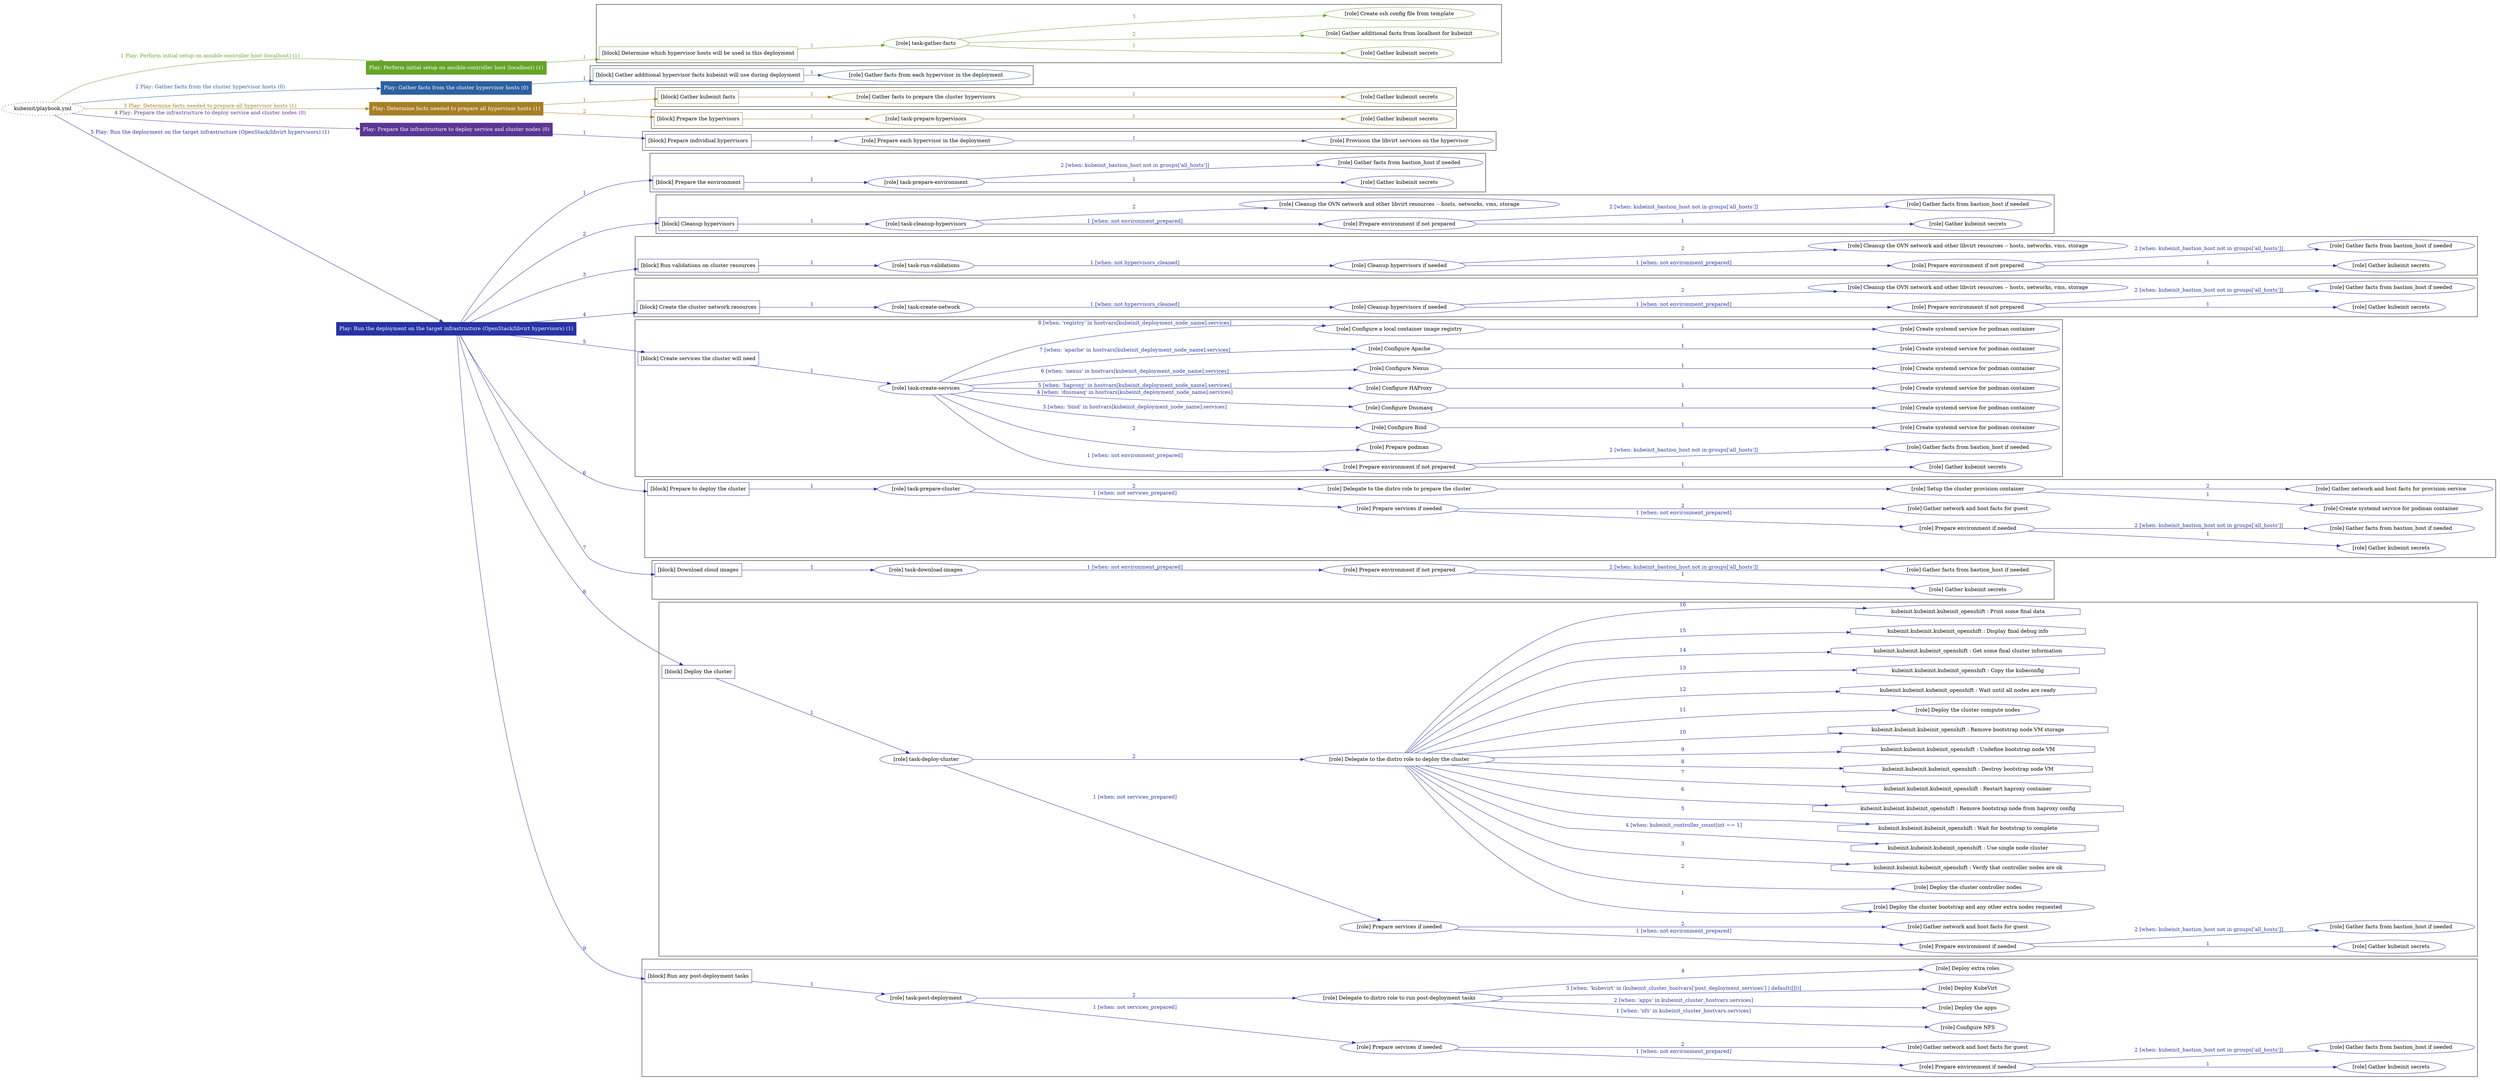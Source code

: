 digraph {
	graph [concentrate=true ordering=in rankdir=LR ratio=fill]
	edge [esep=5 sep=10]
	"kubeinit/playbook.yml" [URL="/home/runner/work/kubeinit/kubeinit/kubeinit/playbook.yml" id=playbook_00f19e86 style=dotted]
	"kubeinit/playbook.yml" -> play_a1f06592 [label="1 Play: Perform initial setup on ansible-controller host (localhost) (1)" color="#65a428" fontcolor="#65a428" id=edge_play_a1f06592 labeltooltip="1 Play: Perform initial setup on ansible-controller host (localhost) (1)" tooltip="1 Play: Perform initial setup on ansible-controller host (localhost) (1)"]
	subgraph "Play: Perform initial setup on ansible-controller host (localhost) (1)" {
		play_a1f06592 [label="Play: Perform initial setup on ansible-controller host (localhost) (1)" URL="/home/runner/work/kubeinit/kubeinit/kubeinit/playbook.yml" color="#65a428" fontcolor="#ffffff" id=play_a1f06592 shape=box style=filled tooltip=localhost]
		play_a1f06592 -> block_81e70db0 [label=1 color="#65a428" fontcolor="#65a428" id=edge_block_81e70db0 labeltooltip=1 tooltip=1]
		subgraph cluster_block_81e70db0 {
			block_81e70db0 [label="[block] Determine which hypervisor hosts will be used in this deployment" URL="/home/runner/work/kubeinit/kubeinit/kubeinit/playbook.yml" color="#65a428" id=block_81e70db0 labeltooltip="Determine which hypervisor hosts will be used in this deployment" shape=box tooltip="Determine which hypervisor hosts will be used in this deployment"]
			block_81e70db0 -> role_b767f521 [label="1 " color="#65a428" fontcolor="#65a428" id=edge_role_b767f521 labeltooltip="1 " tooltip="1 "]
			subgraph "task-gather-facts" {
				role_b767f521 [label="[role] task-gather-facts" URL="/home/runner/work/kubeinit/kubeinit/kubeinit/playbook.yml" color="#65a428" id=role_b767f521 tooltip="task-gather-facts"]
				role_b767f521 -> role_35026e44 [label="1 " color="#65a428" fontcolor="#65a428" id=edge_role_35026e44 labeltooltip="1 " tooltip="1 "]
				subgraph "Gather kubeinit secrets" {
					role_35026e44 [label="[role] Gather kubeinit secrets" URL="/home/runner/.ansible/collections/ansible_collections/kubeinit/kubeinit/roles/kubeinit_prepare/tasks/build_hypervisors_group.yml" color="#65a428" id=role_35026e44 tooltip="Gather kubeinit secrets"]
				}
				role_b767f521 -> role_5a462b17 [label="2 " color="#65a428" fontcolor="#65a428" id=edge_role_5a462b17 labeltooltip="2 " tooltip="2 "]
				subgraph "Gather additional facts from localhost for kubeinit" {
					role_5a462b17 [label="[role] Gather additional facts from localhost for kubeinit" URL="/home/runner/.ansible/collections/ansible_collections/kubeinit/kubeinit/roles/kubeinit_prepare/tasks/build_hypervisors_group.yml" color="#65a428" id=role_5a462b17 tooltip="Gather additional facts from localhost for kubeinit"]
				}
				role_b767f521 -> role_cb3a0c17 [label="3 " color="#65a428" fontcolor="#65a428" id=edge_role_cb3a0c17 labeltooltip="3 " tooltip="3 "]
				subgraph "Create ssh config file from template" {
					role_cb3a0c17 [label="[role] Create ssh config file from template" URL="/home/runner/.ansible/collections/ansible_collections/kubeinit/kubeinit/roles/kubeinit_prepare/tasks/build_hypervisors_group.yml" color="#65a428" id=role_cb3a0c17 tooltip="Create ssh config file from template"]
				}
			}
		}
	}
	"kubeinit/playbook.yml" -> play_c2fc2eb7 [label="2 Play: Gather facts from the cluster hypervisor hosts (0)" color="#2b60a1" fontcolor="#2b60a1" id=edge_play_c2fc2eb7 labeltooltip="2 Play: Gather facts from the cluster hypervisor hosts (0)" tooltip="2 Play: Gather facts from the cluster hypervisor hosts (0)"]
	subgraph "Play: Gather facts from the cluster hypervisor hosts (0)" {
		play_c2fc2eb7 [label="Play: Gather facts from the cluster hypervisor hosts (0)" URL="/home/runner/work/kubeinit/kubeinit/kubeinit/playbook.yml" color="#2b60a1" fontcolor="#ffffff" id=play_c2fc2eb7 shape=box style=filled tooltip="Play: Gather facts from the cluster hypervisor hosts (0)"]
		play_c2fc2eb7 -> block_1579b46d [label=1 color="#2b60a1" fontcolor="#2b60a1" id=edge_block_1579b46d labeltooltip=1 tooltip=1]
		subgraph cluster_block_1579b46d {
			block_1579b46d [label="[block] Gather additional hypervisor facts kubeinit will use during deployment" URL="/home/runner/work/kubeinit/kubeinit/kubeinit/playbook.yml" color="#2b60a1" id=block_1579b46d labeltooltip="Gather additional hypervisor facts kubeinit will use during deployment" shape=box tooltip="Gather additional hypervisor facts kubeinit will use during deployment"]
			block_1579b46d -> role_5b36e367 [label="1 " color="#2b60a1" fontcolor="#2b60a1" id=edge_role_5b36e367 labeltooltip="1 " tooltip="1 "]
			subgraph "Gather facts from each hypervisor in the deployment" {
				role_5b36e367 [label="[role] Gather facts from each hypervisor in the deployment" URL="/home/runner/work/kubeinit/kubeinit/kubeinit/playbook.yml" color="#2b60a1" id=role_5b36e367 tooltip="Gather facts from each hypervisor in the deployment"]
			}
		}
	}
	"kubeinit/playbook.yml" -> play_e321f116 [label="3 Play: Determine facts needed to prepare all hypervisor hosts (1)" color="#a77f25" fontcolor="#a77f25" id=edge_play_e321f116 labeltooltip="3 Play: Determine facts needed to prepare all hypervisor hosts (1)" tooltip="3 Play: Determine facts needed to prepare all hypervisor hosts (1)"]
	subgraph "Play: Determine facts needed to prepare all hypervisor hosts (1)" {
		play_e321f116 [label="Play: Determine facts needed to prepare all hypervisor hosts (1)" URL="/home/runner/work/kubeinit/kubeinit/kubeinit/playbook.yml" color="#a77f25" fontcolor="#ffffff" id=play_e321f116 shape=box style=filled tooltip=localhost]
		play_e321f116 -> block_fdba7a48 [label=1 color="#a77f25" fontcolor="#a77f25" id=edge_block_fdba7a48 labeltooltip=1 tooltip=1]
		subgraph cluster_block_fdba7a48 {
			block_fdba7a48 [label="[block] Gather kubeinit facts" URL="/home/runner/work/kubeinit/kubeinit/kubeinit/playbook.yml" color="#a77f25" id=block_fdba7a48 labeltooltip="Gather kubeinit facts" shape=box tooltip="Gather kubeinit facts"]
			block_fdba7a48 -> role_938a3e35 [label="1 " color="#a77f25" fontcolor="#a77f25" id=edge_role_938a3e35 labeltooltip="1 " tooltip="1 "]
			subgraph "Gather facts to prepare the cluster hypervisors" {
				role_938a3e35 [label="[role] Gather facts to prepare the cluster hypervisors" URL="/home/runner/work/kubeinit/kubeinit/kubeinit/playbook.yml" color="#a77f25" id=role_938a3e35 tooltip="Gather facts to prepare the cluster hypervisors"]
				role_938a3e35 -> role_28bdd188 [label="1 " color="#a77f25" fontcolor="#a77f25" id=edge_role_28bdd188 labeltooltip="1 " tooltip="1 "]
				subgraph "Gather kubeinit secrets" {
					role_28bdd188 [label="[role] Gather kubeinit secrets" URL="/home/runner/.ansible/collections/ansible_collections/kubeinit/kubeinit/roles/kubeinit_prepare/tasks/gather_kubeinit_facts.yml" color="#a77f25" id=role_28bdd188 tooltip="Gather kubeinit secrets"]
				}
			}
		}
		play_e321f116 -> block_cd8840d5 [label=2 color="#a77f25" fontcolor="#a77f25" id=edge_block_cd8840d5 labeltooltip=2 tooltip=2]
		subgraph cluster_block_cd8840d5 {
			block_cd8840d5 [label="[block] Prepare the hypervisors" URL="/home/runner/work/kubeinit/kubeinit/kubeinit/playbook.yml" color="#a77f25" id=block_cd8840d5 labeltooltip="Prepare the hypervisors" shape=box tooltip="Prepare the hypervisors"]
			block_cd8840d5 -> role_e006ca5b [label="1 " color="#a77f25" fontcolor="#a77f25" id=edge_role_e006ca5b labeltooltip="1 " tooltip="1 "]
			subgraph "task-prepare-hypervisors" {
				role_e006ca5b [label="[role] task-prepare-hypervisors" URL="/home/runner/work/kubeinit/kubeinit/kubeinit/playbook.yml" color="#a77f25" id=role_e006ca5b tooltip="task-prepare-hypervisors"]
				role_e006ca5b -> role_f35103bb [label="1 " color="#a77f25" fontcolor="#a77f25" id=edge_role_f35103bb labeltooltip="1 " tooltip="1 "]
				subgraph "Gather kubeinit secrets" {
					role_f35103bb [label="[role] Gather kubeinit secrets" URL="/home/runner/.ansible/collections/ansible_collections/kubeinit/kubeinit/roles/kubeinit_prepare/tasks/gather_kubeinit_facts.yml" color="#a77f25" id=role_f35103bb tooltip="Gather kubeinit secrets"]
				}
			}
		}
	}
	"kubeinit/playbook.yml" -> play_c2ef0ece [label="4 Play: Prepare the infrastructure to deploy service and cluster nodes (0)" color="#5b3795" fontcolor="#5b3795" id=edge_play_c2ef0ece labeltooltip="4 Play: Prepare the infrastructure to deploy service and cluster nodes (0)" tooltip="4 Play: Prepare the infrastructure to deploy service and cluster nodes (0)"]
	subgraph "Play: Prepare the infrastructure to deploy service and cluster nodes (0)" {
		play_c2ef0ece [label="Play: Prepare the infrastructure to deploy service and cluster nodes (0)" URL="/home/runner/work/kubeinit/kubeinit/kubeinit/playbook.yml" color="#5b3795" fontcolor="#ffffff" id=play_c2ef0ece shape=box style=filled tooltip="Play: Prepare the infrastructure to deploy service and cluster nodes (0)"]
		play_c2ef0ece -> block_abce87d4 [label=1 color="#5b3795" fontcolor="#5b3795" id=edge_block_abce87d4 labeltooltip=1 tooltip=1]
		subgraph cluster_block_abce87d4 {
			block_abce87d4 [label="[block] Prepare individual hypervisors" URL="/home/runner/work/kubeinit/kubeinit/kubeinit/playbook.yml" color="#5b3795" id=block_abce87d4 labeltooltip="Prepare individual hypervisors" shape=box tooltip="Prepare individual hypervisors"]
			block_abce87d4 -> role_7a7b6664 [label="1 " color="#5b3795" fontcolor="#5b3795" id=edge_role_7a7b6664 labeltooltip="1 " tooltip="1 "]
			subgraph "Prepare each hypervisor in the deployment" {
				role_7a7b6664 [label="[role] Prepare each hypervisor in the deployment" URL="/home/runner/work/kubeinit/kubeinit/kubeinit/playbook.yml" color="#5b3795" id=role_7a7b6664 tooltip="Prepare each hypervisor in the deployment"]
				role_7a7b6664 -> role_817203c7 [label="1 " color="#5b3795" fontcolor="#5b3795" id=edge_role_817203c7 labeltooltip="1 " tooltip="1 "]
				subgraph "Provision the libvirt services on the hypervisor" {
					role_817203c7 [label="[role] Provision the libvirt services on the hypervisor" URL="/home/runner/.ansible/collections/ansible_collections/kubeinit/kubeinit/roles/kubeinit_prepare/tasks/prepare_hypervisor.yml" color="#5b3795" id=role_817203c7 tooltip="Provision the libvirt services on the hypervisor"]
				}
			}
		}
	}
	"kubeinit/playbook.yml" -> play_b8b185c3 [label="5 Play: Run the deployment on the target infrastructure (OpenStack/libvirt hypervisors) (1)" color="#2733a5" fontcolor="#2733a5" id=edge_play_b8b185c3 labeltooltip="5 Play: Run the deployment on the target infrastructure (OpenStack/libvirt hypervisors) (1)" tooltip="5 Play: Run the deployment on the target infrastructure (OpenStack/libvirt hypervisors) (1)"]
	subgraph "Play: Run the deployment on the target infrastructure (OpenStack/libvirt hypervisors) (1)" {
		play_b8b185c3 [label="Play: Run the deployment on the target infrastructure (OpenStack/libvirt hypervisors) (1)" URL="/home/runner/work/kubeinit/kubeinit/kubeinit/playbook.yml" color="#2733a5" fontcolor="#ffffff" id=play_b8b185c3 shape=box style=filled tooltip=localhost]
		play_b8b185c3 -> block_ba69443c [label=1 color="#2733a5" fontcolor="#2733a5" id=edge_block_ba69443c labeltooltip=1 tooltip=1]
		subgraph cluster_block_ba69443c {
			block_ba69443c [label="[block] Prepare the environment" URL="/home/runner/work/kubeinit/kubeinit/kubeinit/playbook.yml" color="#2733a5" id=block_ba69443c labeltooltip="Prepare the environment" shape=box tooltip="Prepare the environment"]
			block_ba69443c -> role_65570061 [label="1 " color="#2733a5" fontcolor="#2733a5" id=edge_role_65570061 labeltooltip="1 " tooltip="1 "]
			subgraph "task-prepare-environment" {
				role_65570061 [label="[role] task-prepare-environment" URL="/home/runner/work/kubeinit/kubeinit/kubeinit/playbook.yml" color="#2733a5" id=role_65570061 tooltip="task-prepare-environment"]
				role_65570061 -> role_0b588c22 [label="1 " color="#2733a5" fontcolor="#2733a5" id=edge_role_0b588c22 labeltooltip="1 " tooltip="1 "]
				subgraph "Gather kubeinit secrets" {
					role_0b588c22 [label="[role] Gather kubeinit secrets" URL="/home/runner/.ansible/collections/ansible_collections/kubeinit/kubeinit/roles/kubeinit_prepare/tasks/gather_kubeinit_facts.yml" color="#2733a5" id=role_0b588c22 tooltip="Gather kubeinit secrets"]
				}
				role_65570061 -> role_eaf9890a [label="2 [when: kubeinit_bastion_host not in groups['all_hosts']]" color="#2733a5" fontcolor="#2733a5" id=edge_role_eaf9890a labeltooltip="2 [when: kubeinit_bastion_host not in groups['all_hosts']]" tooltip="2 [when: kubeinit_bastion_host not in groups['all_hosts']]"]
				subgraph "Gather facts from bastion_host if needed" {
					role_eaf9890a [label="[role] Gather facts from bastion_host if needed" URL="/home/runner/.ansible/collections/ansible_collections/kubeinit/kubeinit/roles/kubeinit_prepare/tasks/main.yml" color="#2733a5" id=role_eaf9890a tooltip="Gather facts from bastion_host if needed"]
				}
			}
		}
		play_b8b185c3 -> block_3b0d42a4 [label=2 color="#2733a5" fontcolor="#2733a5" id=edge_block_3b0d42a4 labeltooltip=2 tooltip=2]
		subgraph cluster_block_3b0d42a4 {
			block_3b0d42a4 [label="[block] Cleanup hypervisors" URL="/home/runner/work/kubeinit/kubeinit/kubeinit/playbook.yml" color="#2733a5" id=block_3b0d42a4 labeltooltip="Cleanup hypervisors" shape=box tooltip="Cleanup hypervisors"]
			block_3b0d42a4 -> role_0397a15e [label="1 " color="#2733a5" fontcolor="#2733a5" id=edge_role_0397a15e labeltooltip="1 " tooltip="1 "]
			subgraph "task-cleanup-hypervisors" {
				role_0397a15e [label="[role] task-cleanup-hypervisors" URL="/home/runner/work/kubeinit/kubeinit/kubeinit/playbook.yml" color="#2733a5" id=role_0397a15e tooltip="task-cleanup-hypervisors"]
				role_0397a15e -> role_8a8daa52 [label="1 [when: not environment_prepared]" color="#2733a5" fontcolor="#2733a5" id=edge_role_8a8daa52 labeltooltip="1 [when: not environment_prepared]" tooltip="1 [when: not environment_prepared]"]
				subgraph "Prepare environment if not prepared" {
					role_8a8daa52 [label="[role] Prepare environment if not prepared" URL="/home/runner/.ansible/collections/ansible_collections/kubeinit/kubeinit/roles/kubeinit_libvirt/tasks/cleanup_hypervisors.yml" color="#2733a5" id=role_8a8daa52 tooltip="Prepare environment if not prepared"]
					role_8a8daa52 -> role_c772b892 [label="1 " color="#2733a5" fontcolor="#2733a5" id=edge_role_c772b892 labeltooltip="1 " tooltip="1 "]
					subgraph "Gather kubeinit secrets" {
						role_c772b892 [label="[role] Gather kubeinit secrets" URL="/home/runner/.ansible/collections/ansible_collections/kubeinit/kubeinit/roles/kubeinit_prepare/tasks/gather_kubeinit_facts.yml" color="#2733a5" id=role_c772b892 tooltip="Gather kubeinit secrets"]
					}
					role_8a8daa52 -> role_df1ffcb9 [label="2 [when: kubeinit_bastion_host not in groups['all_hosts']]" color="#2733a5" fontcolor="#2733a5" id=edge_role_df1ffcb9 labeltooltip="2 [when: kubeinit_bastion_host not in groups['all_hosts']]" tooltip="2 [when: kubeinit_bastion_host not in groups['all_hosts']]"]
					subgraph "Gather facts from bastion_host if needed" {
						role_df1ffcb9 [label="[role] Gather facts from bastion_host if needed" URL="/home/runner/.ansible/collections/ansible_collections/kubeinit/kubeinit/roles/kubeinit_prepare/tasks/main.yml" color="#2733a5" id=role_df1ffcb9 tooltip="Gather facts from bastion_host if needed"]
					}
				}
				role_0397a15e -> role_87dd0a33 [label="2 " color="#2733a5" fontcolor="#2733a5" id=edge_role_87dd0a33 labeltooltip="2 " tooltip="2 "]
				subgraph "Cleanup the OVN network and other libvirt resources -- hosts, networks, vms, storage" {
					role_87dd0a33 [label="[role] Cleanup the OVN network and other libvirt resources -- hosts, networks, vms, storage" URL="/home/runner/.ansible/collections/ansible_collections/kubeinit/kubeinit/roles/kubeinit_libvirt/tasks/cleanup_hypervisors.yml" color="#2733a5" id=role_87dd0a33 tooltip="Cleanup the OVN network and other libvirt resources -- hosts, networks, vms, storage"]
				}
			}
		}
		play_b8b185c3 -> block_f290d789 [label=3 color="#2733a5" fontcolor="#2733a5" id=edge_block_f290d789 labeltooltip=3 tooltip=3]
		subgraph cluster_block_f290d789 {
			block_f290d789 [label="[block] Run validations on cluster resources" URL="/home/runner/work/kubeinit/kubeinit/kubeinit/playbook.yml" color="#2733a5" id=block_f290d789 labeltooltip="Run validations on cluster resources" shape=box tooltip="Run validations on cluster resources"]
			block_f290d789 -> role_45ceeef0 [label="1 " color="#2733a5" fontcolor="#2733a5" id=edge_role_45ceeef0 labeltooltip="1 " tooltip="1 "]
			subgraph "task-run-validations" {
				role_45ceeef0 [label="[role] task-run-validations" URL="/home/runner/work/kubeinit/kubeinit/kubeinit/playbook.yml" color="#2733a5" id=role_45ceeef0 tooltip="task-run-validations"]
				role_45ceeef0 -> role_e61b1351 [label="1 [when: not hypervisors_cleaned]" color="#2733a5" fontcolor="#2733a5" id=edge_role_e61b1351 labeltooltip="1 [when: not hypervisors_cleaned]" tooltip="1 [when: not hypervisors_cleaned]"]
				subgraph "Cleanup hypervisors if needed" {
					role_e61b1351 [label="[role] Cleanup hypervisors if needed" URL="/home/runner/.ansible/collections/ansible_collections/kubeinit/kubeinit/roles/kubeinit_validations/tasks/main.yml" color="#2733a5" id=role_e61b1351 tooltip="Cleanup hypervisors if needed"]
					role_e61b1351 -> role_d3e53ecc [label="1 [when: not environment_prepared]" color="#2733a5" fontcolor="#2733a5" id=edge_role_d3e53ecc labeltooltip="1 [when: not environment_prepared]" tooltip="1 [when: not environment_prepared]"]
					subgraph "Prepare environment if not prepared" {
						role_d3e53ecc [label="[role] Prepare environment if not prepared" URL="/home/runner/.ansible/collections/ansible_collections/kubeinit/kubeinit/roles/kubeinit_libvirt/tasks/cleanup_hypervisors.yml" color="#2733a5" id=role_d3e53ecc tooltip="Prepare environment if not prepared"]
						role_d3e53ecc -> role_2c7e2d1f [label="1 " color="#2733a5" fontcolor="#2733a5" id=edge_role_2c7e2d1f labeltooltip="1 " tooltip="1 "]
						subgraph "Gather kubeinit secrets" {
							role_2c7e2d1f [label="[role] Gather kubeinit secrets" URL="/home/runner/.ansible/collections/ansible_collections/kubeinit/kubeinit/roles/kubeinit_prepare/tasks/gather_kubeinit_facts.yml" color="#2733a5" id=role_2c7e2d1f tooltip="Gather kubeinit secrets"]
						}
						role_d3e53ecc -> role_9ba804a2 [label="2 [when: kubeinit_bastion_host not in groups['all_hosts']]" color="#2733a5" fontcolor="#2733a5" id=edge_role_9ba804a2 labeltooltip="2 [when: kubeinit_bastion_host not in groups['all_hosts']]" tooltip="2 [when: kubeinit_bastion_host not in groups['all_hosts']]"]
						subgraph "Gather facts from bastion_host if needed" {
							role_9ba804a2 [label="[role] Gather facts from bastion_host if needed" URL="/home/runner/.ansible/collections/ansible_collections/kubeinit/kubeinit/roles/kubeinit_prepare/tasks/main.yml" color="#2733a5" id=role_9ba804a2 tooltip="Gather facts from bastion_host if needed"]
						}
					}
					role_e61b1351 -> role_9745a008 [label="2 " color="#2733a5" fontcolor="#2733a5" id=edge_role_9745a008 labeltooltip="2 " tooltip="2 "]
					subgraph "Cleanup the OVN network and other libvirt resources -- hosts, networks, vms, storage" {
						role_9745a008 [label="[role] Cleanup the OVN network and other libvirt resources -- hosts, networks, vms, storage" URL="/home/runner/.ansible/collections/ansible_collections/kubeinit/kubeinit/roles/kubeinit_libvirt/tasks/cleanup_hypervisors.yml" color="#2733a5" id=role_9745a008 tooltip="Cleanup the OVN network and other libvirt resources -- hosts, networks, vms, storage"]
					}
				}
			}
		}
		play_b8b185c3 -> block_918a20f4 [label=4 color="#2733a5" fontcolor="#2733a5" id=edge_block_918a20f4 labeltooltip=4 tooltip=4]
		subgraph cluster_block_918a20f4 {
			block_918a20f4 [label="[block] Create the cluster network resources" URL="/home/runner/work/kubeinit/kubeinit/kubeinit/playbook.yml" color="#2733a5" id=block_918a20f4 labeltooltip="Create the cluster network resources" shape=box tooltip="Create the cluster network resources"]
			block_918a20f4 -> role_44a6fd53 [label="1 " color="#2733a5" fontcolor="#2733a5" id=edge_role_44a6fd53 labeltooltip="1 " tooltip="1 "]
			subgraph "task-create-network" {
				role_44a6fd53 [label="[role] task-create-network" URL="/home/runner/work/kubeinit/kubeinit/kubeinit/playbook.yml" color="#2733a5" id=role_44a6fd53 tooltip="task-create-network"]
				role_44a6fd53 -> role_2dd0aaab [label="1 [when: not hypervisors_cleaned]" color="#2733a5" fontcolor="#2733a5" id=edge_role_2dd0aaab labeltooltip="1 [when: not hypervisors_cleaned]" tooltip="1 [when: not hypervisors_cleaned]"]
				subgraph "Cleanup hypervisors if needed" {
					role_2dd0aaab [label="[role] Cleanup hypervisors if needed" URL="/home/runner/.ansible/collections/ansible_collections/kubeinit/kubeinit/roles/kubeinit_libvirt/tasks/create_network.yml" color="#2733a5" id=role_2dd0aaab tooltip="Cleanup hypervisors if needed"]
					role_2dd0aaab -> role_ed5f6b85 [label="1 [when: not environment_prepared]" color="#2733a5" fontcolor="#2733a5" id=edge_role_ed5f6b85 labeltooltip="1 [when: not environment_prepared]" tooltip="1 [when: not environment_prepared]"]
					subgraph "Prepare environment if not prepared" {
						role_ed5f6b85 [label="[role] Prepare environment if not prepared" URL="/home/runner/.ansible/collections/ansible_collections/kubeinit/kubeinit/roles/kubeinit_libvirt/tasks/cleanup_hypervisors.yml" color="#2733a5" id=role_ed5f6b85 tooltip="Prepare environment if not prepared"]
						role_ed5f6b85 -> role_6e9d730b [label="1 " color="#2733a5" fontcolor="#2733a5" id=edge_role_6e9d730b labeltooltip="1 " tooltip="1 "]
						subgraph "Gather kubeinit secrets" {
							role_6e9d730b [label="[role] Gather kubeinit secrets" URL="/home/runner/.ansible/collections/ansible_collections/kubeinit/kubeinit/roles/kubeinit_prepare/tasks/gather_kubeinit_facts.yml" color="#2733a5" id=role_6e9d730b tooltip="Gather kubeinit secrets"]
						}
						role_ed5f6b85 -> role_6a0ab03a [label="2 [when: kubeinit_bastion_host not in groups['all_hosts']]" color="#2733a5" fontcolor="#2733a5" id=edge_role_6a0ab03a labeltooltip="2 [when: kubeinit_bastion_host not in groups['all_hosts']]" tooltip="2 [when: kubeinit_bastion_host not in groups['all_hosts']]"]
						subgraph "Gather facts from bastion_host if needed" {
							role_6a0ab03a [label="[role] Gather facts from bastion_host if needed" URL="/home/runner/.ansible/collections/ansible_collections/kubeinit/kubeinit/roles/kubeinit_prepare/tasks/main.yml" color="#2733a5" id=role_6a0ab03a tooltip="Gather facts from bastion_host if needed"]
						}
					}
					role_2dd0aaab -> role_5ed281c2 [label="2 " color="#2733a5" fontcolor="#2733a5" id=edge_role_5ed281c2 labeltooltip="2 " tooltip="2 "]
					subgraph "Cleanup the OVN network and other libvirt resources -- hosts, networks, vms, storage" {
						role_5ed281c2 [label="[role] Cleanup the OVN network and other libvirt resources -- hosts, networks, vms, storage" URL="/home/runner/.ansible/collections/ansible_collections/kubeinit/kubeinit/roles/kubeinit_libvirt/tasks/cleanup_hypervisors.yml" color="#2733a5" id=role_5ed281c2 tooltip="Cleanup the OVN network and other libvirt resources -- hosts, networks, vms, storage"]
					}
				}
			}
		}
		play_b8b185c3 -> block_c38d75dd [label=5 color="#2733a5" fontcolor="#2733a5" id=edge_block_c38d75dd labeltooltip=5 tooltip=5]
		subgraph cluster_block_c38d75dd {
			block_c38d75dd [label="[block] Create services the cluster will need" URL="/home/runner/work/kubeinit/kubeinit/kubeinit/playbook.yml" color="#2733a5" id=block_c38d75dd labeltooltip="Create services the cluster will need" shape=box tooltip="Create services the cluster will need"]
			block_c38d75dd -> role_ae312de3 [label="1 " color="#2733a5" fontcolor="#2733a5" id=edge_role_ae312de3 labeltooltip="1 " tooltip="1 "]
			subgraph "task-create-services" {
				role_ae312de3 [label="[role] task-create-services" URL="/home/runner/work/kubeinit/kubeinit/kubeinit/playbook.yml" color="#2733a5" id=role_ae312de3 tooltip="task-create-services"]
				role_ae312de3 -> role_87c2bcfe [label="1 [when: not environment_prepared]" color="#2733a5" fontcolor="#2733a5" id=edge_role_87c2bcfe labeltooltip="1 [when: not environment_prepared]" tooltip="1 [when: not environment_prepared]"]
				subgraph "Prepare environment if not prepared" {
					role_87c2bcfe [label="[role] Prepare environment if not prepared" URL="/home/runner/.ansible/collections/ansible_collections/kubeinit/kubeinit/roles/kubeinit_services/tasks/main.yml" color="#2733a5" id=role_87c2bcfe tooltip="Prepare environment if not prepared"]
					role_87c2bcfe -> role_99c24b76 [label="1 " color="#2733a5" fontcolor="#2733a5" id=edge_role_99c24b76 labeltooltip="1 " tooltip="1 "]
					subgraph "Gather kubeinit secrets" {
						role_99c24b76 [label="[role] Gather kubeinit secrets" URL="/home/runner/.ansible/collections/ansible_collections/kubeinit/kubeinit/roles/kubeinit_prepare/tasks/gather_kubeinit_facts.yml" color="#2733a5" id=role_99c24b76 tooltip="Gather kubeinit secrets"]
					}
					role_87c2bcfe -> role_294cdb4f [label="2 [when: kubeinit_bastion_host not in groups['all_hosts']]" color="#2733a5" fontcolor="#2733a5" id=edge_role_294cdb4f labeltooltip="2 [when: kubeinit_bastion_host not in groups['all_hosts']]" tooltip="2 [when: kubeinit_bastion_host not in groups['all_hosts']]"]
					subgraph "Gather facts from bastion_host if needed" {
						role_294cdb4f [label="[role] Gather facts from bastion_host if needed" URL="/home/runner/.ansible/collections/ansible_collections/kubeinit/kubeinit/roles/kubeinit_prepare/tasks/main.yml" color="#2733a5" id=role_294cdb4f tooltip="Gather facts from bastion_host if needed"]
					}
				}
				role_ae312de3 -> role_0f34a913 [label="2 " color="#2733a5" fontcolor="#2733a5" id=edge_role_0f34a913 labeltooltip="2 " tooltip="2 "]
				subgraph "Prepare podman" {
					role_0f34a913 [label="[role] Prepare podman" URL="/home/runner/.ansible/collections/ansible_collections/kubeinit/kubeinit/roles/kubeinit_services/tasks/00_create_service_pod.yml" color="#2733a5" id=role_0f34a913 tooltip="Prepare podman"]
				}
				role_ae312de3 -> role_7d84e2cb [label="3 [when: 'bind' in hostvars[kubeinit_deployment_node_name].services]" color="#2733a5" fontcolor="#2733a5" id=edge_role_7d84e2cb labeltooltip="3 [when: 'bind' in hostvars[kubeinit_deployment_node_name].services]" tooltip="3 [when: 'bind' in hostvars[kubeinit_deployment_node_name].services]"]
				subgraph "Configure Bind" {
					role_7d84e2cb [label="[role] Configure Bind" URL="/home/runner/.ansible/collections/ansible_collections/kubeinit/kubeinit/roles/kubeinit_services/tasks/start_services_containers.yml" color="#2733a5" id=role_7d84e2cb tooltip="Configure Bind"]
					role_7d84e2cb -> role_c964b7fa [label="1 " color="#2733a5" fontcolor="#2733a5" id=edge_role_c964b7fa labeltooltip="1 " tooltip="1 "]
					subgraph "Create systemd service for podman container" {
						role_c964b7fa [label="[role] Create systemd service for podman container" URL="/home/runner/.ansible/collections/ansible_collections/kubeinit/kubeinit/roles/kubeinit_bind/tasks/main.yml" color="#2733a5" id=role_c964b7fa tooltip="Create systemd service for podman container"]
					}
				}
				role_ae312de3 -> role_efe3687e [label="4 [when: 'dnsmasq' in hostvars[kubeinit_deployment_node_name].services]" color="#2733a5" fontcolor="#2733a5" id=edge_role_efe3687e labeltooltip="4 [when: 'dnsmasq' in hostvars[kubeinit_deployment_node_name].services]" tooltip="4 [when: 'dnsmasq' in hostvars[kubeinit_deployment_node_name].services]"]
				subgraph "Configure Dnsmasq" {
					role_efe3687e [label="[role] Configure Dnsmasq" URL="/home/runner/.ansible/collections/ansible_collections/kubeinit/kubeinit/roles/kubeinit_services/tasks/start_services_containers.yml" color="#2733a5" id=role_efe3687e tooltip="Configure Dnsmasq"]
					role_efe3687e -> role_a208866f [label="1 " color="#2733a5" fontcolor="#2733a5" id=edge_role_a208866f labeltooltip="1 " tooltip="1 "]
					subgraph "Create systemd service for podman container" {
						role_a208866f [label="[role] Create systemd service for podman container" URL="/home/runner/.ansible/collections/ansible_collections/kubeinit/kubeinit/roles/kubeinit_dnsmasq/tasks/main.yml" color="#2733a5" id=role_a208866f tooltip="Create systemd service for podman container"]
					}
				}
				role_ae312de3 -> role_5777afa0 [label="5 [when: 'haproxy' in hostvars[kubeinit_deployment_node_name].services]" color="#2733a5" fontcolor="#2733a5" id=edge_role_5777afa0 labeltooltip="5 [when: 'haproxy' in hostvars[kubeinit_deployment_node_name].services]" tooltip="5 [when: 'haproxy' in hostvars[kubeinit_deployment_node_name].services]"]
				subgraph "Configure HAProxy" {
					role_5777afa0 [label="[role] Configure HAProxy" URL="/home/runner/.ansible/collections/ansible_collections/kubeinit/kubeinit/roles/kubeinit_services/tasks/start_services_containers.yml" color="#2733a5" id=role_5777afa0 tooltip="Configure HAProxy"]
					role_5777afa0 -> role_8e72f2b3 [label="1 " color="#2733a5" fontcolor="#2733a5" id=edge_role_8e72f2b3 labeltooltip="1 " tooltip="1 "]
					subgraph "Create systemd service for podman container" {
						role_8e72f2b3 [label="[role] Create systemd service for podman container" URL="/home/runner/.ansible/collections/ansible_collections/kubeinit/kubeinit/roles/kubeinit_haproxy/tasks/main.yml" color="#2733a5" id=role_8e72f2b3 tooltip="Create systemd service for podman container"]
					}
				}
				role_ae312de3 -> role_80693ee1 [label="6 [when: 'nexus' in hostvars[kubeinit_deployment_node_name].services]" color="#2733a5" fontcolor="#2733a5" id=edge_role_80693ee1 labeltooltip="6 [when: 'nexus' in hostvars[kubeinit_deployment_node_name].services]" tooltip="6 [when: 'nexus' in hostvars[kubeinit_deployment_node_name].services]"]
				subgraph "Configure Nexus" {
					role_80693ee1 [label="[role] Configure Nexus" URL="/home/runner/.ansible/collections/ansible_collections/kubeinit/kubeinit/roles/kubeinit_services/tasks/start_services_containers.yml" color="#2733a5" id=role_80693ee1 tooltip="Configure Nexus"]
					role_80693ee1 -> role_3473e0ad [label="1 " color="#2733a5" fontcolor="#2733a5" id=edge_role_3473e0ad labeltooltip="1 " tooltip="1 "]
					subgraph "Create systemd service for podman container" {
						role_3473e0ad [label="[role] Create systemd service for podman container" URL="/home/runner/.ansible/collections/ansible_collections/kubeinit/kubeinit/roles/kubeinit_nexus/tasks/main.yml" color="#2733a5" id=role_3473e0ad tooltip="Create systemd service for podman container"]
					}
				}
				role_ae312de3 -> role_ca4fdf91 [label="7 [when: 'apache' in hostvars[kubeinit_deployment_node_name].services]" color="#2733a5" fontcolor="#2733a5" id=edge_role_ca4fdf91 labeltooltip="7 [when: 'apache' in hostvars[kubeinit_deployment_node_name].services]" tooltip="7 [when: 'apache' in hostvars[kubeinit_deployment_node_name].services]"]
				subgraph "Configure Apache" {
					role_ca4fdf91 [label="[role] Configure Apache" URL="/home/runner/.ansible/collections/ansible_collections/kubeinit/kubeinit/roles/kubeinit_services/tasks/start_services_containers.yml" color="#2733a5" id=role_ca4fdf91 tooltip="Configure Apache"]
					role_ca4fdf91 -> role_23bbeec1 [label="1 " color="#2733a5" fontcolor="#2733a5" id=edge_role_23bbeec1 labeltooltip="1 " tooltip="1 "]
					subgraph "Create systemd service for podman container" {
						role_23bbeec1 [label="[role] Create systemd service for podman container" URL="/home/runner/.ansible/collections/ansible_collections/kubeinit/kubeinit/roles/kubeinit_apache/tasks/main.yml" color="#2733a5" id=role_23bbeec1 tooltip="Create systemd service for podman container"]
					}
				}
				role_ae312de3 -> role_9f0b4ebd [label="8 [when: 'registry' in hostvars[kubeinit_deployment_node_name].services]" color="#2733a5" fontcolor="#2733a5" id=edge_role_9f0b4ebd labeltooltip="8 [when: 'registry' in hostvars[kubeinit_deployment_node_name].services]" tooltip="8 [when: 'registry' in hostvars[kubeinit_deployment_node_name].services]"]
				subgraph "Configure a local container image registry" {
					role_9f0b4ebd [label="[role] Configure a local container image registry" URL="/home/runner/.ansible/collections/ansible_collections/kubeinit/kubeinit/roles/kubeinit_services/tasks/start_services_containers.yml" color="#2733a5" id=role_9f0b4ebd tooltip="Configure a local container image registry"]
					role_9f0b4ebd -> role_6db62e6f [label="1 " color="#2733a5" fontcolor="#2733a5" id=edge_role_6db62e6f labeltooltip="1 " tooltip="1 "]
					subgraph "Create systemd service for podman container" {
						role_6db62e6f [label="[role] Create systemd service for podman container" URL="/home/runner/.ansible/collections/ansible_collections/kubeinit/kubeinit/roles/kubeinit_registry/tasks/main.yml" color="#2733a5" id=role_6db62e6f tooltip="Create systemd service for podman container"]
					}
				}
			}
		}
		play_b8b185c3 -> block_f40d840d [label=6 color="#2733a5" fontcolor="#2733a5" id=edge_block_f40d840d labeltooltip=6 tooltip=6]
		subgraph cluster_block_f40d840d {
			block_f40d840d [label="[block] Prepare to deploy the cluster" URL="/home/runner/work/kubeinit/kubeinit/kubeinit/playbook.yml" color="#2733a5" id=block_f40d840d labeltooltip="Prepare to deploy the cluster" shape=box tooltip="Prepare to deploy the cluster"]
			block_f40d840d -> role_629a65ea [label="1 " color="#2733a5" fontcolor="#2733a5" id=edge_role_629a65ea labeltooltip="1 " tooltip="1 "]
			subgraph "task-prepare-cluster" {
				role_629a65ea [label="[role] task-prepare-cluster" URL="/home/runner/work/kubeinit/kubeinit/kubeinit/playbook.yml" color="#2733a5" id=role_629a65ea tooltip="task-prepare-cluster"]
				role_629a65ea -> role_7b989e3a [label="1 [when: not services_prepared]" color="#2733a5" fontcolor="#2733a5" id=edge_role_7b989e3a labeltooltip="1 [when: not services_prepared]" tooltip="1 [when: not services_prepared]"]
				subgraph "Prepare services if needed" {
					role_7b989e3a [label="[role] Prepare services if needed" URL="/home/runner/.ansible/collections/ansible_collections/kubeinit/kubeinit/roles/kubeinit_prepare/tasks/prepare_cluster.yml" color="#2733a5" id=role_7b989e3a tooltip="Prepare services if needed"]
					role_7b989e3a -> role_ea21aca2 [label="1 [when: not environment_prepared]" color="#2733a5" fontcolor="#2733a5" id=edge_role_ea21aca2 labeltooltip="1 [when: not environment_prepared]" tooltip="1 [when: not environment_prepared]"]
					subgraph "Prepare environment if needed" {
						role_ea21aca2 [label="[role] Prepare environment if needed" URL="/home/runner/.ansible/collections/ansible_collections/kubeinit/kubeinit/roles/kubeinit_services/tasks/prepare_services.yml" color="#2733a5" id=role_ea21aca2 tooltip="Prepare environment if needed"]
						role_ea21aca2 -> role_6fe7164a [label="1 " color="#2733a5" fontcolor="#2733a5" id=edge_role_6fe7164a labeltooltip="1 " tooltip="1 "]
						subgraph "Gather kubeinit secrets" {
							role_6fe7164a [label="[role] Gather kubeinit secrets" URL="/home/runner/.ansible/collections/ansible_collections/kubeinit/kubeinit/roles/kubeinit_prepare/tasks/gather_kubeinit_facts.yml" color="#2733a5" id=role_6fe7164a tooltip="Gather kubeinit secrets"]
						}
						role_ea21aca2 -> role_db8f0987 [label="2 [when: kubeinit_bastion_host not in groups['all_hosts']]" color="#2733a5" fontcolor="#2733a5" id=edge_role_db8f0987 labeltooltip="2 [when: kubeinit_bastion_host not in groups['all_hosts']]" tooltip="2 [when: kubeinit_bastion_host not in groups['all_hosts']]"]
						subgraph "Gather facts from bastion_host if needed" {
							role_db8f0987 [label="[role] Gather facts from bastion_host if needed" URL="/home/runner/.ansible/collections/ansible_collections/kubeinit/kubeinit/roles/kubeinit_prepare/tasks/main.yml" color="#2733a5" id=role_db8f0987 tooltip="Gather facts from bastion_host if needed"]
						}
					}
					role_7b989e3a -> role_9e272ef7 [label="2 " color="#2733a5" fontcolor="#2733a5" id=edge_role_9e272ef7 labeltooltip="2 " tooltip="2 "]
					subgraph "Gather network and host facts for guest" {
						role_9e272ef7 [label="[role] Gather network and host facts for guest" URL="/home/runner/.ansible/collections/ansible_collections/kubeinit/kubeinit/roles/kubeinit_services/tasks/prepare_services.yml" color="#2733a5" id=role_9e272ef7 tooltip="Gather network and host facts for guest"]
					}
				}
				role_629a65ea -> role_8e25ab38 [label="2 " color="#2733a5" fontcolor="#2733a5" id=edge_role_8e25ab38 labeltooltip="2 " tooltip="2 "]
				subgraph "Delegate to the distro role to prepare the cluster" {
					role_8e25ab38 [label="[role] Delegate to the distro role to prepare the cluster" URL="/home/runner/.ansible/collections/ansible_collections/kubeinit/kubeinit/roles/kubeinit_prepare/tasks/prepare_cluster.yml" color="#2733a5" id=role_8e25ab38 tooltip="Delegate to the distro role to prepare the cluster"]
					role_8e25ab38 -> role_905b774b [label="1 " color="#2733a5" fontcolor="#2733a5" id=edge_role_905b774b labeltooltip="1 " tooltip="1 "]
					subgraph "Setup the cluster provision container" {
						role_905b774b [label="[role] Setup the cluster provision container" URL="/home/runner/.ansible/collections/ansible_collections/kubeinit/kubeinit/roles/kubeinit_openshift/tasks/prepare_cluster.yml" color="#2733a5" id=role_905b774b tooltip="Setup the cluster provision container"]
						role_905b774b -> role_fbd0a0c3 [label="1 " color="#2733a5" fontcolor="#2733a5" id=edge_role_fbd0a0c3 labeltooltip="1 " tooltip="1 "]
						subgraph "Create systemd service for podman container" {
							role_fbd0a0c3 [label="[role] Create systemd service for podman container" URL="/home/runner/.ansible/collections/ansible_collections/kubeinit/kubeinit/roles/kubeinit_services/tasks/create_provision_container.yml" color="#2733a5" id=role_fbd0a0c3 tooltip="Create systemd service for podman container"]
						}
						role_905b774b -> role_abb19cc2 [label="2 " color="#2733a5" fontcolor="#2733a5" id=edge_role_abb19cc2 labeltooltip="2 " tooltip="2 "]
						subgraph "Gather network and host facts for provision service" {
							role_abb19cc2 [label="[role] Gather network and host facts for provision service" URL="/home/runner/.ansible/collections/ansible_collections/kubeinit/kubeinit/roles/kubeinit_services/tasks/create_provision_container.yml" color="#2733a5" id=role_abb19cc2 tooltip="Gather network and host facts for provision service"]
						}
					}
				}
			}
		}
		play_b8b185c3 -> block_8860dbe2 [label=7 color="#2733a5" fontcolor="#2733a5" id=edge_block_8860dbe2 labeltooltip=7 tooltip=7]
		subgraph cluster_block_8860dbe2 {
			block_8860dbe2 [label="[block] Download cloud images" URL="/home/runner/work/kubeinit/kubeinit/kubeinit/playbook.yml" color="#2733a5" id=block_8860dbe2 labeltooltip="Download cloud images" shape=box tooltip="Download cloud images"]
			block_8860dbe2 -> role_c0d3dc23 [label="1 " color="#2733a5" fontcolor="#2733a5" id=edge_role_c0d3dc23 labeltooltip="1 " tooltip="1 "]
			subgraph "task-download-images" {
				role_c0d3dc23 [label="[role] task-download-images" URL="/home/runner/work/kubeinit/kubeinit/kubeinit/playbook.yml" color="#2733a5" id=role_c0d3dc23 tooltip="task-download-images"]
				role_c0d3dc23 -> role_5f21bc2b [label="1 [when: not environment_prepared]" color="#2733a5" fontcolor="#2733a5" id=edge_role_5f21bc2b labeltooltip="1 [when: not environment_prepared]" tooltip="1 [when: not environment_prepared]"]
				subgraph "Prepare environment if not prepared" {
					role_5f21bc2b [label="[role] Prepare environment if not prepared" URL="/home/runner/.ansible/collections/ansible_collections/kubeinit/kubeinit/roles/kubeinit_libvirt/tasks/download_cloud_images.yml" color="#2733a5" id=role_5f21bc2b tooltip="Prepare environment if not prepared"]
					role_5f21bc2b -> role_8d787193 [label="1 " color="#2733a5" fontcolor="#2733a5" id=edge_role_8d787193 labeltooltip="1 " tooltip="1 "]
					subgraph "Gather kubeinit secrets" {
						role_8d787193 [label="[role] Gather kubeinit secrets" URL="/home/runner/.ansible/collections/ansible_collections/kubeinit/kubeinit/roles/kubeinit_prepare/tasks/gather_kubeinit_facts.yml" color="#2733a5" id=role_8d787193 tooltip="Gather kubeinit secrets"]
					}
					role_5f21bc2b -> role_1a8cda3d [label="2 [when: kubeinit_bastion_host not in groups['all_hosts']]" color="#2733a5" fontcolor="#2733a5" id=edge_role_1a8cda3d labeltooltip="2 [when: kubeinit_bastion_host not in groups['all_hosts']]" tooltip="2 [when: kubeinit_bastion_host not in groups['all_hosts']]"]
					subgraph "Gather facts from bastion_host if needed" {
						role_1a8cda3d [label="[role] Gather facts from bastion_host if needed" URL="/home/runner/.ansible/collections/ansible_collections/kubeinit/kubeinit/roles/kubeinit_prepare/tasks/main.yml" color="#2733a5" id=role_1a8cda3d tooltip="Gather facts from bastion_host if needed"]
					}
				}
			}
		}
		play_b8b185c3 -> block_6e66d9e1 [label=8 color="#2733a5" fontcolor="#2733a5" id=edge_block_6e66d9e1 labeltooltip=8 tooltip=8]
		subgraph cluster_block_6e66d9e1 {
			block_6e66d9e1 [label="[block] Deploy the cluster" URL="/home/runner/work/kubeinit/kubeinit/kubeinit/playbook.yml" color="#2733a5" id=block_6e66d9e1 labeltooltip="Deploy the cluster" shape=box tooltip="Deploy the cluster"]
			block_6e66d9e1 -> role_57aec425 [label="1 " color="#2733a5" fontcolor="#2733a5" id=edge_role_57aec425 labeltooltip="1 " tooltip="1 "]
			subgraph "task-deploy-cluster" {
				role_57aec425 [label="[role] task-deploy-cluster" URL="/home/runner/work/kubeinit/kubeinit/kubeinit/playbook.yml" color="#2733a5" id=role_57aec425 tooltip="task-deploy-cluster"]
				role_57aec425 -> role_aa3d1986 [label="1 [when: not services_prepared]" color="#2733a5" fontcolor="#2733a5" id=edge_role_aa3d1986 labeltooltip="1 [when: not services_prepared]" tooltip="1 [when: not services_prepared]"]
				subgraph "Prepare services if needed" {
					role_aa3d1986 [label="[role] Prepare services if needed" URL="/home/runner/.ansible/collections/ansible_collections/kubeinit/kubeinit/roles/kubeinit_prepare/tasks/deploy_cluster.yml" color="#2733a5" id=role_aa3d1986 tooltip="Prepare services if needed"]
					role_aa3d1986 -> role_93f48173 [label="1 [when: not environment_prepared]" color="#2733a5" fontcolor="#2733a5" id=edge_role_93f48173 labeltooltip="1 [when: not environment_prepared]" tooltip="1 [when: not environment_prepared]"]
					subgraph "Prepare environment if needed" {
						role_93f48173 [label="[role] Prepare environment if needed" URL="/home/runner/.ansible/collections/ansible_collections/kubeinit/kubeinit/roles/kubeinit_services/tasks/prepare_services.yml" color="#2733a5" id=role_93f48173 tooltip="Prepare environment if needed"]
						role_93f48173 -> role_221b5f8b [label="1 " color="#2733a5" fontcolor="#2733a5" id=edge_role_221b5f8b labeltooltip="1 " tooltip="1 "]
						subgraph "Gather kubeinit secrets" {
							role_221b5f8b [label="[role] Gather kubeinit secrets" URL="/home/runner/.ansible/collections/ansible_collections/kubeinit/kubeinit/roles/kubeinit_prepare/tasks/gather_kubeinit_facts.yml" color="#2733a5" id=role_221b5f8b tooltip="Gather kubeinit secrets"]
						}
						role_93f48173 -> role_87a5c29b [label="2 [when: kubeinit_bastion_host not in groups['all_hosts']]" color="#2733a5" fontcolor="#2733a5" id=edge_role_87a5c29b labeltooltip="2 [when: kubeinit_bastion_host not in groups['all_hosts']]" tooltip="2 [when: kubeinit_bastion_host not in groups['all_hosts']]"]
						subgraph "Gather facts from bastion_host if needed" {
							role_87a5c29b [label="[role] Gather facts from bastion_host if needed" URL="/home/runner/.ansible/collections/ansible_collections/kubeinit/kubeinit/roles/kubeinit_prepare/tasks/main.yml" color="#2733a5" id=role_87a5c29b tooltip="Gather facts from bastion_host if needed"]
						}
					}
					role_aa3d1986 -> role_f081446d [label="2 " color="#2733a5" fontcolor="#2733a5" id=edge_role_f081446d labeltooltip="2 " tooltip="2 "]
					subgraph "Gather network and host facts for guest" {
						role_f081446d [label="[role] Gather network and host facts for guest" URL="/home/runner/.ansible/collections/ansible_collections/kubeinit/kubeinit/roles/kubeinit_services/tasks/prepare_services.yml" color="#2733a5" id=role_f081446d tooltip="Gather network and host facts for guest"]
					}
				}
				role_57aec425 -> role_3bd79dcf [label="2 " color="#2733a5" fontcolor="#2733a5" id=edge_role_3bd79dcf labeltooltip="2 " tooltip="2 "]
				subgraph "Delegate to the distro role to deploy the cluster" {
					role_3bd79dcf [label="[role] Delegate to the distro role to deploy the cluster" URL="/home/runner/.ansible/collections/ansible_collections/kubeinit/kubeinit/roles/kubeinit_prepare/tasks/deploy_cluster.yml" color="#2733a5" id=role_3bd79dcf tooltip="Delegate to the distro role to deploy the cluster"]
					role_3bd79dcf -> role_fae4b479 [label="1 " color="#2733a5" fontcolor="#2733a5" id=edge_role_fae4b479 labeltooltip="1 " tooltip="1 "]
					subgraph "Deploy the cluster bootstrap and any other extra nodes requested" {
						role_fae4b479 [label="[role] Deploy the cluster bootstrap and any other extra nodes requested" URL="/home/runner/.ansible/collections/ansible_collections/kubeinit/kubeinit/roles/kubeinit_openshift/tasks/main.yml" color="#2733a5" id=role_fae4b479 tooltip="Deploy the cluster bootstrap and any other extra nodes requested"]
					}
					role_3bd79dcf -> role_3efdafe4 [label="2 " color="#2733a5" fontcolor="#2733a5" id=edge_role_3efdafe4 labeltooltip="2 " tooltip="2 "]
					subgraph "Deploy the cluster controller nodes" {
						role_3efdafe4 [label="[role] Deploy the cluster controller nodes" URL="/home/runner/.ansible/collections/ansible_collections/kubeinit/kubeinit/roles/kubeinit_openshift/tasks/main.yml" color="#2733a5" id=role_3efdafe4 tooltip="Deploy the cluster controller nodes"]
					}
					task_25aea9a9 [label="kubeinit.kubeinit.kubeinit_openshift : Verify that controller nodes are ok" URL="/home/runner/.ansible/collections/ansible_collections/kubeinit/kubeinit/roles/kubeinit_openshift/tasks/main.yml" color="#2733a5" id=task_25aea9a9 shape=octagon tooltip="kubeinit.kubeinit.kubeinit_openshift : Verify that controller nodes are ok"]
					role_3bd79dcf -> task_25aea9a9 [label="3 " color="#2733a5" fontcolor="#2733a5" id=edge_task_25aea9a9 labeltooltip="3 " tooltip="3 "]
					task_21b1fb24 [label="kubeinit.kubeinit.kubeinit_openshift : Use single node cluster" URL="/home/runner/.ansible/collections/ansible_collections/kubeinit/kubeinit/roles/kubeinit_openshift/tasks/main.yml" color="#2733a5" id=task_21b1fb24 shape=octagon tooltip="kubeinit.kubeinit.kubeinit_openshift : Use single node cluster"]
					role_3bd79dcf -> task_21b1fb24 [label="4 [when: kubeinit_controller_count|int == 1]" color="#2733a5" fontcolor="#2733a5" id=edge_task_21b1fb24 labeltooltip="4 [when: kubeinit_controller_count|int == 1]" tooltip="4 [when: kubeinit_controller_count|int == 1]"]
					task_7985f0f1 [label="kubeinit.kubeinit.kubeinit_openshift : Wait for bootstrap to complete" URL="/home/runner/.ansible/collections/ansible_collections/kubeinit/kubeinit/roles/kubeinit_openshift/tasks/main.yml" color="#2733a5" id=task_7985f0f1 shape=octagon tooltip="kubeinit.kubeinit.kubeinit_openshift : Wait for bootstrap to complete"]
					role_3bd79dcf -> task_7985f0f1 [label="5 " color="#2733a5" fontcolor="#2733a5" id=edge_task_7985f0f1 labeltooltip="5 " tooltip="5 "]
					task_23477f10 [label="kubeinit.kubeinit.kubeinit_openshift : Remove bootstrap node from haproxy config" URL="/home/runner/.ansible/collections/ansible_collections/kubeinit/kubeinit/roles/kubeinit_openshift/tasks/main.yml" color="#2733a5" id=task_23477f10 shape=octagon tooltip="kubeinit.kubeinit.kubeinit_openshift : Remove bootstrap node from haproxy config"]
					role_3bd79dcf -> task_23477f10 [label="6 " color="#2733a5" fontcolor="#2733a5" id=edge_task_23477f10 labeltooltip="6 " tooltip="6 "]
					task_a6b84b9d [label="kubeinit.kubeinit.kubeinit_openshift : Restart haproxy container" URL="/home/runner/.ansible/collections/ansible_collections/kubeinit/kubeinit/roles/kubeinit_openshift/tasks/main.yml" color="#2733a5" id=task_a6b84b9d shape=octagon tooltip="kubeinit.kubeinit.kubeinit_openshift : Restart haproxy container"]
					role_3bd79dcf -> task_a6b84b9d [label="7 " color="#2733a5" fontcolor="#2733a5" id=edge_task_a6b84b9d labeltooltip="7 " tooltip="7 "]
					task_e41ac61d [label="kubeinit.kubeinit.kubeinit_openshift : Destroy bootstrap node VM" URL="/home/runner/.ansible/collections/ansible_collections/kubeinit/kubeinit/roles/kubeinit_openshift/tasks/main.yml" color="#2733a5" id=task_e41ac61d shape=octagon tooltip="kubeinit.kubeinit.kubeinit_openshift : Destroy bootstrap node VM"]
					role_3bd79dcf -> task_e41ac61d [label="8 " color="#2733a5" fontcolor="#2733a5" id=edge_task_e41ac61d labeltooltip="8 " tooltip="8 "]
					task_09875f67 [label="kubeinit.kubeinit.kubeinit_openshift : Undefine bootstrap node VM" URL="/home/runner/.ansible/collections/ansible_collections/kubeinit/kubeinit/roles/kubeinit_openshift/tasks/main.yml" color="#2733a5" id=task_09875f67 shape=octagon tooltip="kubeinit.kubeinit.kubeinit_openshift : Undefine bootstrap node VM"]
					role_3bd79dcf -> task_09875f67 [label="9 " color="#2733a5" fontcolor="#2733a5" id=edge_task_09875f67 labeltooltip="9 " tooltip="9 "]
					task_a832f48c [label="kubeinit.kubeinit.kubeinit_openshift : Remove bootstrap node VM storage" URL="/home/runner/.ansible/collections/ansible_collections/kubeinit/kubeinit/roles/kubeinit_openshift/tasks/main.yml" color="#2733a5" id=task_a832f48c shape=octagon tooltip="kubeinit.kubeinit.kubeinit_openshift : Remove bootstrap node VM storage"]
					role_3bd79dcf -> task_a832f48c [label="10 " color="#2733a5" fontcolor="#2733a5" id=edge_task_a832f48c labeltooltip="10 " tooltip="10 "]
					role_3bd79dcf -> role_36de6bc2 [label="11 " color="#2733a5" fontcolor="#2733a5" id=edge_role_36de6bc2 labeltooltip="11 " tooltip="11 "]
					subgraph "Deploy the cluster compute nodes" {
						role_36de6bc2 [label="[role] Deploy the cluster compute nodes" URL="/home/runner/.ansible/collections/ansible_collections/kubeinit/kubeinit/roles/kubeinit_openshift/tasks/main.yml" color="#2733a5" id=role_36de6bc2 tooltip="Deploy the cluster compute nodes"]
					}
					task_8068ab42 [label="kubeinit.kubeinit.kubeinit_openshift : Wait until all nodes are ready" URL="/home/runner/.ansible/collections/ansible_collections/kubeinit/kubeinit/roles/kubeinit_openshift/tasks/main.yml" color="#2733a5" id=task_8068ab42 shape=octagon tooltip="kubeinit.kubeinit.kubeinit_openshift : Wait until all nodes are ready"]
					role_3bd79dcf -> task_8068ab42 [label="12 " color="#2733a5" fontcolor="#2733a5" id=edge_task_8068ab42 labeltooltip="12 " tooltip="12 "]
					task_7c30fa3f [label="kubeinit.kubeinit.kubeinit_openshift : Copy the kubeconfig" URL="/home/runner/.ansible/collections/ansible_collections/kubeinit/kubeinit/roles/kubeinit_openshift/tasks/main.yml" color="#2733a5" id=task_7c30fa3f shape=octagon tooltip="kubeinit.kubeinit.kubeinit_openshift : Copy the kubeconfig"]
					role_3bd79dcf -> task_7c30fa3f [label="13 " color="#2733a5" fontcolor="#2733a5" id=edge_task_7c30fa3f labeltooltip="13 " tooltip="13 "]
					task_aff8c2e5 [label="kubeinit.kubeinit.kubeinit_openshift : Get some final cluster information" URL="/home/runner/.ansible/collections/ansible_collections/kubeinit/kubeinit/roles/kubeinit_openshift/tasks/main.yml" color="#2733a5" id=task_aff8c2e5 shape=octagon tooltip="kubeinit.kubeinit.kubeinit_openshift : Get some final cluster information"]
					role_3bd79dcf -> task_aff8c2e5 [label="14 " color="#2733a5" fontcolor="#2733a5" id=edge_task_aff8c2e5 labeltooltip="14 " tooltip="14 "]
					task_d4c69907 [label="kubeinit.kubeinit.kubeinit_openshift : Display final debug info" URL="/home/runner/.ansible/collections/ansible_collections/kubeinit/kubeinit/roles/kubeinit_openshift/tasks/main.yml" color="#2733a5" id=task_d4c69907 shape=octagon tooltip="kubeinit.kubeinit.kubeinit_openshift : Display final debug info"]
					role_3bd79dcf -> task_d4c69907 [label="15 " color="#2733a5" fontcolor="#2733a5" id=edge_task_d4c69907 labeltooltip="15 " tooltip="15 "]
					task_2b914b2f [label="kubeinit.kubeinit.kubeinit_openshift : Print some final data" URL="/home/runner/.ansible/collections/ansible_collections/kubeinit/kubeinit/roles/kubeinit_openshift/tasks/main.yml" color="#2733a5" id=task_2b914b2f shape=octagon tooltip="kubeinit.kubeinit.kubeinit_openshift : Print some final data"]
					role_3bd79dcf -> task_2b914b2f [label="16 " color="#2733a5" fontcolor="#2733a5" id=edge_task_2b914b2f labeltooltip="16 " tooltip="16 "]
				}
			}
		}
		play_b8b185c3 -> block_76ec61b3 [label=9 color="#2733a5" fontcolor="#2733a5" id=edge_block_76ec61b3 labeltooltip=9 tooltip=9]
		subgraph cluster_block_76ec61b3 {
			block_76ec61b3 [label="[block] Run any post-deployment tasks" URL="/home/runner/work/kubeinit/kubeinit/kubeinit/playbook.yml" color="#2733a5" id=block_76ec61b3 labeltooltip="Run any post-deployment tasks" shape=box tooltip="Run any post-deployment tasks"]
			block_76ec61b3 -> role_d0fdd37a [label="1 " color="#2733a5" fontcolor="#2733a5" id=edge_role_d0fdd37a labeltooltip="1 " tooltip="1 "]
			subgraph "task-post-deployment" {
				role_d0fdd37a [label="[role] task-post-deployment" URL="/home/runner/work/kubeinit/kubeinit/kubeinit/playbook.yml" color="#2733a5" id=role_d0fdd37a tooltip="task-post-deployment"]
				role_d0fdd37a -> role_a3f06db5 [label="1 [when: not services_prepared]" color="#2733a5" fontcolor="#2733a5" id=edge_role_a3f06db5 labeltooltip="1 [when: not services_prepared]" tooltip="1 [when: not services_prepared]"]
				subgraph "Prepare services if needed" {
					role_a3f06db5 [label="[role] Prepare services if needed" URL="/home/runner/.ansible/collections/ansible_collections/kubeinit/kubeinit/roles/kubeinit_prepare/tasks/post_deployment.yml" color="#2733a5" id=role_a3f06db5 tooltip="Prepare services if needed"]
					role_a3f06db5 -> role_54046b3c [label="1 [when: not environment_prepared]" color="#2733a5" fontcolor="#2733a5" id=edge_role_54046b3c labeltooltip="1 [when: not environment_prepared]" tooltip="1 [when: not environment_prepared]"]
					subgraph "Prepare environment if needed" {
						role_54046b3c [label="[role] Prepare environment if needed" URL="/home/runner/.ansible/collections/ansible_collections/kubeinit/kubeinit/roles/kubeinit_services/tasks/prepare_services.yml" color="#2733a5" id=role_54046b3c tooltip="Prepare environment if needed"]
						role_54046b3c -> role_6be5ef8c [label="1 " color="#2733a5" fontcolor="#2733a5" id=edge_role_6be5ef8c labeltooltip="1 " tooltip="1 "]
						subgraph "Gather kubeinit secrets" {
							role_6be5ef8c [label="[role] Gather kubeinit secrets" URL="/home/runner/.ansible/collections/ansible_collections/kubeinit/kubeinit/roles/kubeinit_prepare/tasks/gather_kubeinit_facts.yml" color="#2733a5" id=role_6be5ef8c tooltip="Gather kubeinit secrets"]
						}
						role_54046b3c -> role_3526e14f [label="2 [when: kubeinit_bastion_host not in groups['all_hosts']]" color="#2733a5" fontcolor="#2733a5" id=edge_role_3526e14f labeltooltip="2 [when: kubeinit_bastion_host not in groups['all_hosts']]" tooltip="2 [when: kubeinit_bastion_host not in groups['all_hosts']]"]
						subgraph "Gather facts from bastion_host if needed" {
							role_3526e14f [label="[role] Gather facts from bastion_host if needed" URL="/home/runner/.ansible/collections/ansible_collections/kubeinit/kubeinit/roles/kubeinit_prepare/tasks/main.yml" color="#2733a5" id=role_3526e14f tooltip="Gather facts from bastion_host if needed"]
						}
					}
					role_a3f06db5 -> role_352f5921 [label="2 " color="#2733a5" fontcolor="#2733a5" id=edge_role_352f5921 labeltooltip="2 " tooltip="2 "]
					subgraph "Gather network and host facts for guest" {
						role_352f5921 [label="[role] Gather network and host facts for guest" URL="/home/runner/.ansible/collections/ansible_collections/kubeinit/kubeinit/roles/kubeinit_services/tasks/prepare_services.yml" color="#2733a5" id=role_352f5921 tooltip="Gather network and host facts for guest"]
					}
				}
				role_d0fdd37a -> role_de513ab9 [label="2 " color="#2733a5" fontcolor="#2733a5" id=edge_role_de513ab9 labeltooltip="2 " tooltip="2 "]
				subgraph "Delegate to distro role to run post-deployment tasks" {
					role_de513ab9 [label="[role] Delegate to distro role to run post-deployment tasks" URL="/home/runner/.ansible/collections/ansible_collections/kubeinit/kubeinit/roles/kubeinit_prepare/tasks/post_deployment.yml" color="#2733a5" id=role_de513ab9 tooltip="Delegate to distro role to run post-deployment tasks"]
					role_de513ab9 -> role_23d1efdf [label="1 [when: 'nfs' in kubeinit_cluster_hostvars.services]" color="#2733a5" fontcolor="#2733a5" id=edge_role_23d1efdf labeltooltip="1 [when: 'nfs' in kubeinit_cluster_hostvars.services]" tooltip="1 [when: 'nfs' in kubeinit_cluster_hostvars.services]"]
					subgraph "Configure NFS" {
						role_23d1efdf [label="[role] Configure NFS" URL="/home/runner/.ansible/collections/ansible_collections/kubeinit/kubeinit/roles/kubeinit_openshift/tasks/post_deployment_tasks.yml" color="#2733a5" id=role_23d1efdf tooltip="Configure NFS"]
					}
					role_de513ab9 -> role_0b22fca3 [label="2 [when: 'apps' in kubeinit_cluster_hostvars.services]" color="#2733a5" fontcolor="#2733a5" id=edge_role_0b22fca3 labeltooltip="2 [when: 'apps' in kubeinit_cluster_hostvars.services]" tooltip="2 [when: 'apps' in kubeinit_cluster_hostvars.services]"]
					subgraph "Deploy the apps" {
						role_0b22fca3 [label="[role] Deploy the apps" URL="/home/runner/.ansible/collections/ansible_collections/kubeinit/kubeinit/roles/kubeinit_openshift/tasks/post_deployment_tasks.yml" color="#2733a5" id=role_0b22fca3 tooltip="Deploy the apps"]
					}
					role_de513ab9 -> role_b3701131 [label="3 [when: 'kubevirt' in (kubeinit_cluster_hostvars['post_deployment_services'] | default([]))]" color="#2733a5" fontcolor="#2733a5" id=edge_role_b3701131 labeltooltip="3 [when: 'kubevirt' in (kubeinit_cluster_hostvars['post_deployment_services'] | default([]))]" tooltip="3 [when: 'kubevirt' in (kubeinit_cluster_hostvars['post_deployment_services'] | default([]))]"]
					subgraph "Deploy KubeVirt" {
						role_b3701131 [label="[role] Deploy KubeVirt" URL="/home/runner/.ansible/collections/ansible_collections/kubeinit/kubeinit/roles/kubeinit_openshift/tasks/post_deployment_tasks.yml" color="#2733a5" id=role_b3701131 tooltip="Deploy KubeVirt"]
					}
					role_de513ab9 -> role_70528881 [label="4 " color="#2733a5" fontcolor="#2733a5" id=edge_role_70528881 labeltooltip="4 " tooltip="4 "]
					subgraph "Deploy extra roles" {
						role_70528881 [label="[role] Deploy extra roles" URL="/home/runner/.ansible/collections/ansible_collections/kubeinit/kubeinit/roles/kubeinit_openshift/tasks/post_deployment_tasks.yml" color="#2733a5" id=role_70528881 tooltip="Deploy extra roles"]
					}
				}
			}
		}
	}
}
